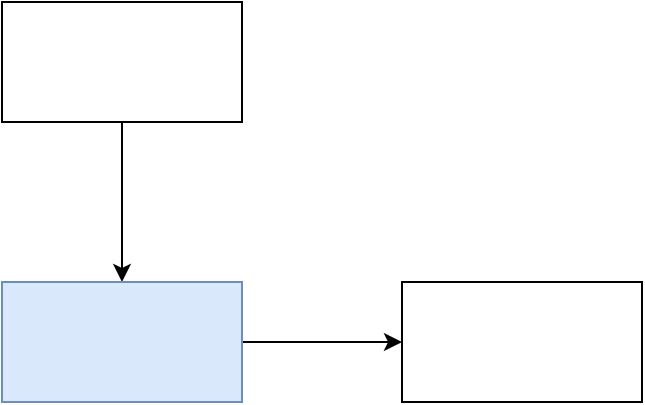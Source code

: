 <mxfile version="12.6.6" type="github"><diagram id="YgkOcZPTPB4njItYnsO_" name="第 1 页"><mxGraphModel dx="786" dy="394" grid="1" gridSize="10" guides="1" tooltips="1" connect="1" arrows="1" fold="1" page="1" pageScale="1" pageWidth="827" pageHeight="1169" math="0" shadow="0"><root><mxCell id="0"/><mxCell id="1" parent="0"/><mxCell id="oHhY_MW36V9heUbTw2ae-3" value="" style="edgeStyle=orthogonalEdgeStyle;rounded=0;orthogonalLoop=1;jettySize=auto;html=1;" edge="1" parent="1" source="oHhY_MW36V9heUbTw2ae-1" target="oHhY_MW36V9heUbTw2ae-2"><mxGeometry relative="1" as="geometry"/></mxCell><mxCell id="oHhY_MW36V9heUbTw2ae-1" value="" style="rounded=0;whiteSpace=wrap;html=1;" vertex="1" parent="1"><mxGeometry x="60" y="120" width="120" height="60" as="geometry"/></mxCell><mxCell id="oHhY_MW36V9heUbTw2ae-5" value="" style="edgeStyle=orthogonalEdgeStyle;rounded=0;orthogonalLoop=1;jettySize=auto;html=1;" edge="1" parent="1" source="oHhY_MW36V9heUbTw2ae-2" target="oHhY_MW36V9heUbTw2ae-4"><mxGeometry relative="1" as="geometry"/></mxCell><mxCell id="oHhY_MW36V9heUbTw2ae-2" value="" style="rounded=0;whiteSpace=wrap;html=1;fillColor=#dae8fc;strokeColor=#6c8ebf;" vertex="1" parent="1"><mxGeometry x="60" y="260" width="120" height="60" as="geometry"/></mxCell><mxCell id="oHhY_MW36V9heUbTw2ae-4" value="" style="rounded=0;whiteSpace=wrap;html=1;direction=west;" vertex="1" parent="1"><mxGeometry x="260" y="260" width="120" height="60" as="geometry"/></mxCell></root></mxGraphModel></diagram></mxfile>